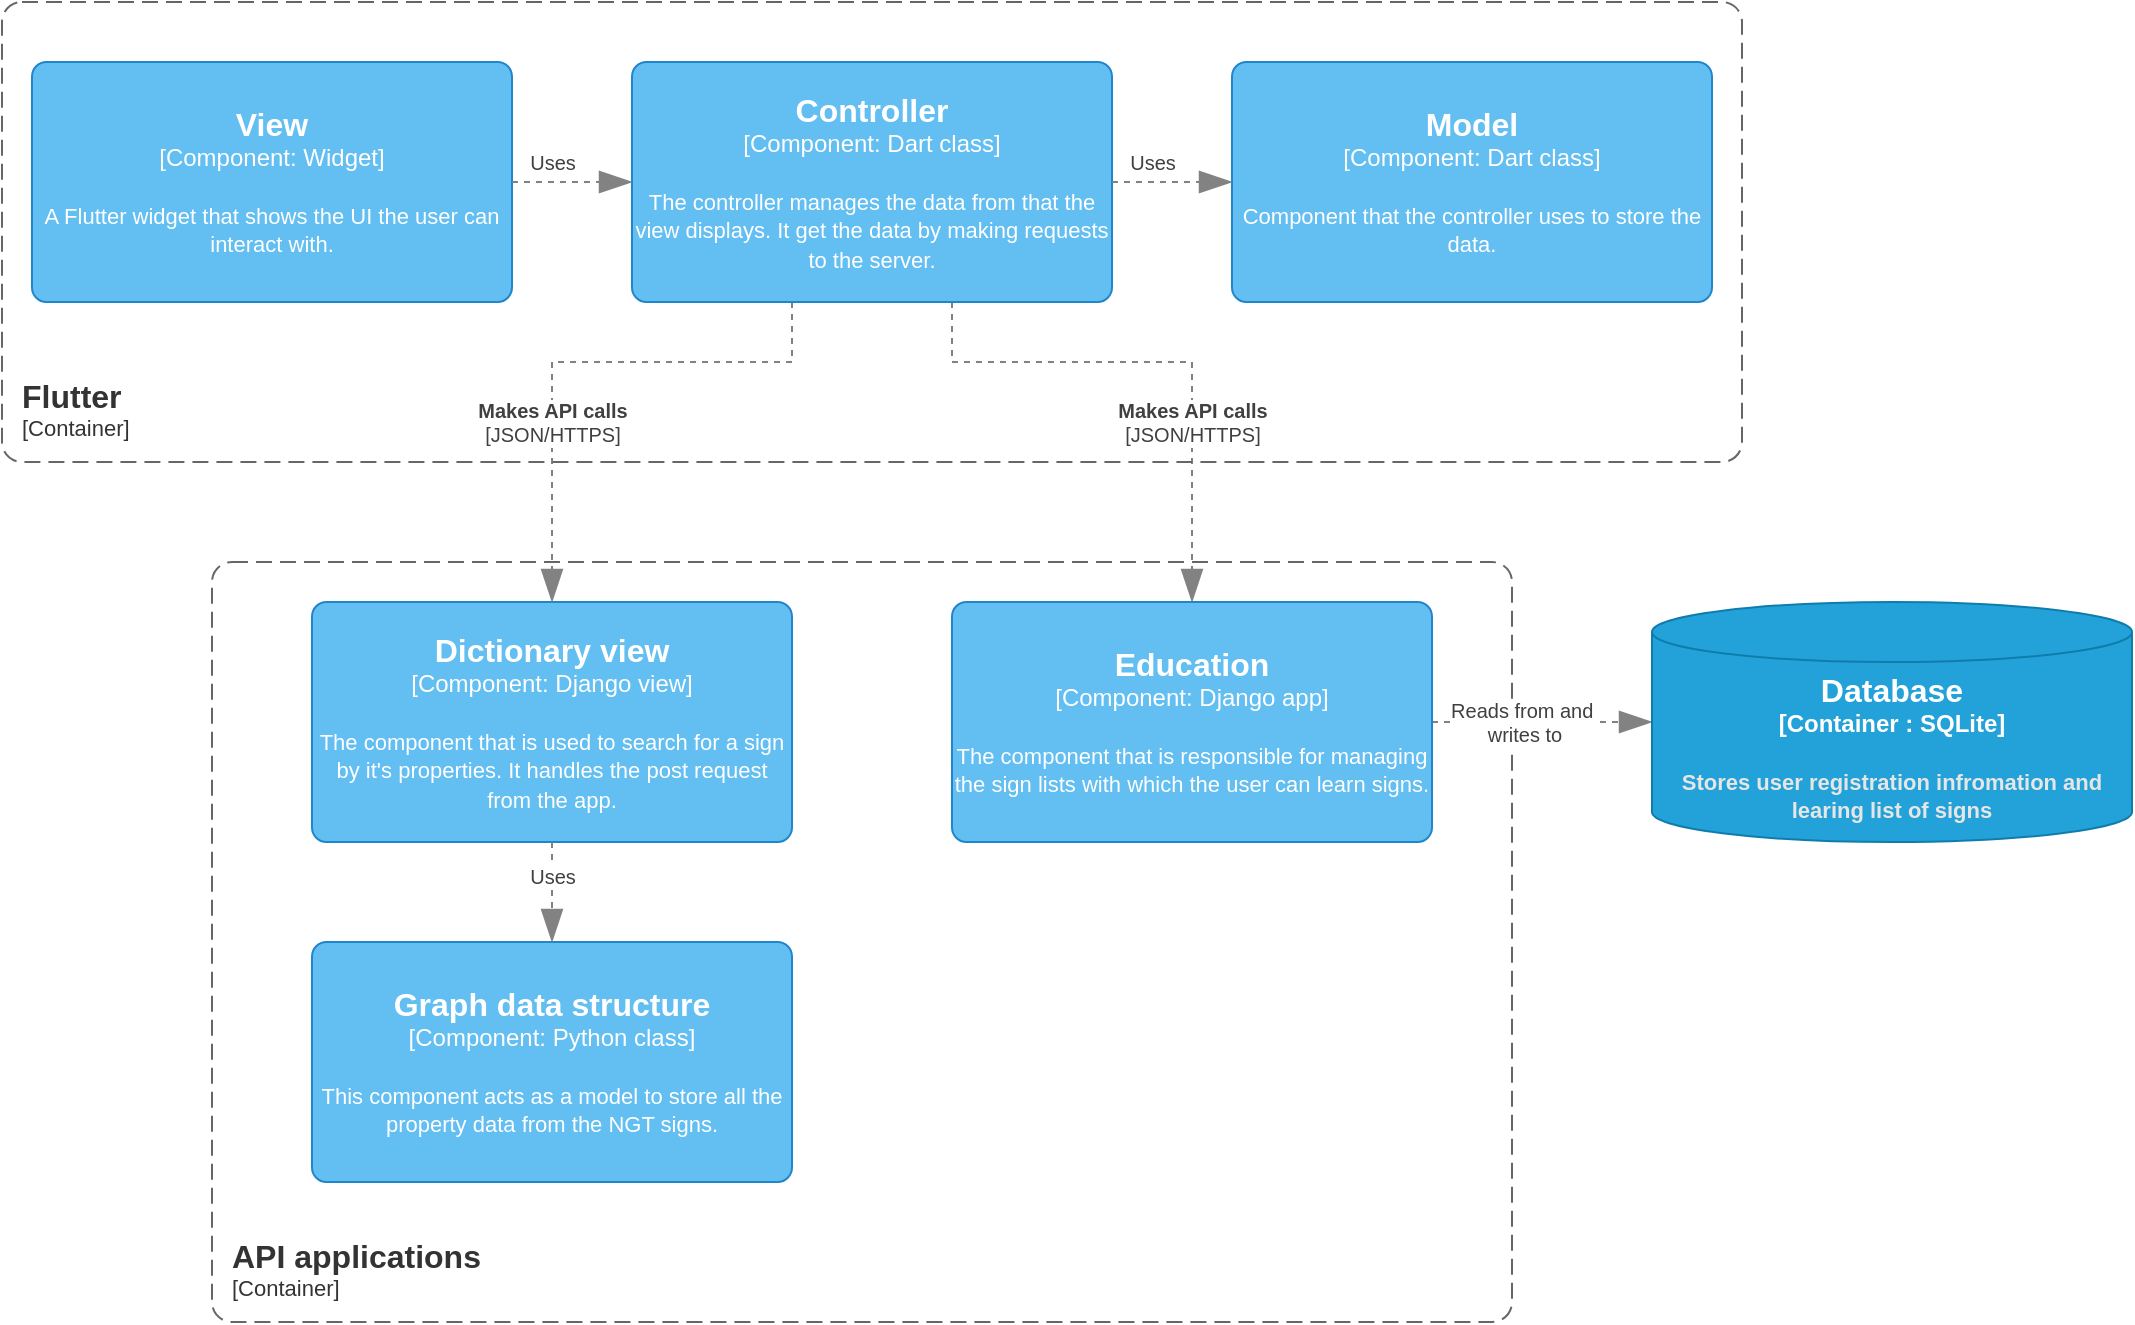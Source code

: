 <mxfile version="20.8.20" type="device"><diagram id="F1w2uBSnTNUlvH-Q6iL6" name="Page-1"><mxGraphModel dx="3585" dy="718" grid="1" gridSize="10" guides="1" tooltips="1" connect="1" arrows="1" fold="1" page="1" pageScale="2" pageWidth="850" pageHeight="1100" math="0" shadow="0"><root><mxCell id="0"/><mxCell id="1" parent="0"/><object placeholders="1" c4Name="API applications" c4Type="SystemScopeBoundary" c4Application="Container" label="&lt;font style=&quot;font-size: 16px&quot;&gt;&lt;b&gt;&lt;div style=&quot;text-align: left&quot;&gt;%c4Name%&lt;/div&gt;&lt;/b&gt;&lt;/font&gt;&lt;div style=&quot;text-align: left&quot;&gt;[%c4Application%]&lt;/div&gt;" id="5MFOUAD_vhfHQfNJPk2U-1"><mxCell style="rounded=1;fontSize=11;whiteSpace=wrap;html=1;dashed=1;arcSize=20;fillColor=none;strokeColor=#666666;fontColor=#333333;labelBackgroundColor=none;align=left;verticalAlign=bottom;labelBorderColor=none;spacingTop=0;spacing=10;dashPattern=8 4;metaEdit=1;rotatable=0;perimeter=rectanglePerimeter;noLabel=0;labelPadding=0;allowArrows=0;connectable=0;expand=0;recursiveResize=0;editable=1;pointerEvents=0;absoluteArcSize=1;points=[[0.25,0,0],[0.5,0,0],[0.75,0,0],[1,0.25,0],[1,0.5,0],[1,0.75,0],[0.75,1,0],[0.5,1,0],[0.25,1,0],[0,0.75,0],[0,0.5,0],[0,0.25,0]];" parent="1" vertex="1"><mxGeometry x="-450" y="320" width="650" height="380" as="geometry"/></mxCell></object><mxCell id="5MFOUAD_vhfHQfNJPk2U-6" value="&lt;b&gt;Makes API calls&lt;br&gt;&lt;/b&gt;[JSON/HTTPS]" style="edgeStyle=orthogonalEdgeStyle;rounded=0;orthogonalLoop=1;jettySize=auto;html=1;dashed=1;endArrow=blockThin;fontSize=10;strokeColor=#828282;fontColor=#404040;strokeWidth=1;endFill=1;endSize=14;startSize=14;" parent="1" source="wjD1Oq_c5UxtsYc6418M-6" target="wjD1Oq_c5UxtsYc6418M-1" edge="1"><mxGeometry x="0.333" relative="1" as="geometry"><mxPoint x="4.547e-13" y="200" as="sourcePoint"/><Array as="points"><mxPoint x="-80" y="220"/><mxPoint x="40" y="220"/></Array><mxPoint as="offset"/></mxGeometry></mxCell><mxCell id="5MFOUAD_vhfHQfNJPk2U-13" value="Reads from and&amp;nbsp;&lt;br&gt;writes to" style="edgeStyle=orthogonalEdgeStyle;rounded=0;orthogonalLoop=1;jettySize=auto;html=1;endArrow=blockThin;fontSize=10;strokeColor=#828282;fontColor=#404040;strokeWidth=1;endFill=1;endSize=14;startSize=14;dashed=1;" parent="1" source="wjD1Oq_c5UxtsYc6418M-1" target="5MFOUAD_vhfHQfNJPk2U-11" edge="1"><mxGeometry x="-0.167" relative="1" as="geometry"><mxPoint as="offset"/><mxPoint x="-80" y="640" as="sourcePoint"/></mxGeometry></mxCell><object placeholders="1" c4Type="Database" c4Container="Container " c4Technology="SQLite" c4Description="Stores user registration infromation and learing list of signs" label="&lt;font style=&quot;font-size: 16px&quot;&gt;&lt;b&gt;%c4Type%&lt;/font&gt;&lt;div&gt;[%c4Container%:&amp;nbsp;%c4Technology%]&lt;/div&gt;&lt;br&gt;&lt;div&gt;&lt;font style=&quot;font-size: 11px&quot;&gt;&lt;font color=&quot;#E6E6E6&quot;&gt;%c4Description%&lt;/font&gt;&lt;/div&gt;" id="5MFOUAD_vhfHQfNJPk2U-11"><mxCell style="shape=cylinder3;size=15;whiteSpace=wrap;html=1;boundedLbl=1;rounded=0;labelBackgroundColor=none;fillColor=#23A2D9;fontSize=12;fontColor=#ffffff;align=center;strokeColor=#0E7DAD;metaEdit=1;points=[[0.5,0,0],[1,0.25,0],[1,0.5,0],[1,0.75,0],[0.5,1,0],[0,0.75,0],[0,0.5,0],[0,0.25,0]];resizable=0;" parent="1" vertex="1"><mxGeometry x="270" y="340" width="240" height="120" as="geometry"/></mxCell></object><object placeholders="1" c4Name="Education" c4Type="Component" c4Technology="Django app" c4Description="The component that is responsible for managing the sign lists with which the user can learn signs." label="&lt;font style=&quot;font-size: 16px&quot;&gt;&lt;b&gt;%c4Name%&lt;/b&gt;&lt;/font&gt;&lt;div&gt;[%c4Type%: %c4Technology%]&lt;/div&gt;&lt;br&gt;&lt;div&gt;&lt;font style=&quot;font-size: 11px&quot;&gt;%c4Description%&lt;/font&gt;&lt;/div&gt;" id="wjD1Oq_c5UxtsYc6418M-1"><mxCell style="rounded=1;whiteSpace=wrap;html=1;labelBackgroundColor=none;fillColor=#63BEF2;fontColor=#ffffff;align=center;arcSize=6;strokeColor=#2086C9;metaEdit=1;resizable=0;points=[[0.25,0,0],[0.5,0,0],[0.75,0,0],[1,0.25,0],[1,0.5,0],[1,0.75,0],[0.75,1,0],[0.5,1,0],[0.25,1,0],[0,0.75,0],[0,0.5,0],[0,0.25,0]];" vertex="1" parent="1"><mxGeometry x="-80" y="340" width="240" height="120" as="geometry"/></mxCell></object><object placeholders="1" c4Name="Dictionary view" c4Type="Component" c4Technology="Django view" c4Description="The component that is used to search for a sign by it's properties. It handles the post request from the app." label="&lt;font style=&quot;font-size: 16px&quot;&gt;&lt;b&gt;%c4Name%&lt;/b&gt;&lt;/font&gt;&lt;div&gt;[%c4Type%: %c4Technology%]&lt;/div&gt;&lt;br&gt;&lt;div&gt;&lt;font style=&quot;font-size: 11px&quot;&gt;%c4Description%&lt;/font&gt;&lt;/div&gt;" id="wjD1Oq_c5UxtsYc6418M-2"><mxCell style="rounded=1;whiteSpace=wrap;html=1;labelBackgroundColor=none;fillColor=#63BEF2;fontColor=#ffffff;align=center;arcSize=6;strokeColor=#2086C9;metaEdit=1;resizable=0;points=[[0.25,0,0],[0.5,0,0],[0.75,0,0],[1,0.25,0],[1,0.5,0],[1,0.75,0],[0.75,1,0],[0.5,1,0],[0.25,1,0],[0,0.75,0],[0,0.5,0],[0,0.25,0]];" vertex="1" parent="1"><mxGeometry x="-400" y="340" width="240" height="120" as="geometry"/></mxCell></object><mxCell id="wjD1Oq_c5UxtsYc6418M-3" value="&lt;b&gt;Makes API calls&lt;br&gt;&lt;/b&gt;[JSON/HTTPS]" style="edgeStyle=orthogonalEdgeStyle;rounded=0;orthogonalLoop=1;jettySize=auto;html=1;dashed=1;endArrow=blockThin;fontSize=10;strokeColor=#828282;fontColor=#404040;strokeWidth=1;endFill=1;endSize=14;startSize=14;" edge="1" parent="1" source="wjD1Oq_c5UxtsYc6418M-6" target="wjD1Oq_c5UxtsYc6418M-2"><mxGeometry x="0.333" relative="1" as="geometry"><mxPoint x="-240" y="200" as="sourcePoint"/><mxPoint x="170" y="420" as="targetPoint"/><Array as="points"><mxPoint x="-160" y="220"/><mxPoint x="-280" y="220"/></Array><mxPoint as="offset"/></mxGeometry></mxCell><object placeholders="1" c4Name="View" c4Type="Component" c4Technology="Widget" c4Description="A Flutter widget that shows the UI the user can interact with." label="&lt;font style=&quot;font-size: 16px&quot;&gt;&lt;b&gt;%c4Name%&lt;/b&gt;&lt;/font&gt;&lt;div&gt;[%c4Type%: %c4Technology%]&lt;/div&gt;&lt;br&gt;&lt;div&gt;&lt;font style=&quot;font-size: 11px&quot;&gt;%c4Description%&lt;/font&gt;&lt;/div&gt;" id="wjD1Oq_c5UxtsYc6418M-5"><mxCell style="rounded=1;whiteSpace=wrap;html=1;labelBackgroundColor=none;fillColor=#63BEF2;fontColor=#ffffff;align=center;arcSize=6;strokeColor=#2086C9;metaEdit=1;resizable=0;points=[[0.25,0,0],[0.5,0,0],[0.75,0,0],[1,0.25,0],[1,0.5,0],[1,0.75,0],[0.75,1,0],[0.5,1,0],[0.25,1,0],[0,0.75,0],[0,0.5,0],[0,0.25,0]];" vertex="1" parent="1"><mxGeometry x="-540" y="70" width="240" height="120" as="geometry"/></mxCell></object><object placeholders="1" c4Name="Controller" c4Type="Component" c4Technology="Dart class" c4Description="The controller manages the data from that the view displays. It get the data by making requests to the server." label="&lt;font style=&quot;font-size: 16px&quot;&gt;&lt;b&gt;%c4Name%&lt;/b&gt;&lt;/font&gt;&lt;div&gt;[%c4Type%: %c4Technology%]&lt;/div&gt;&lt;br&gt;&lt;div&gt;&lt;font style=&quot;font-size: 11px&quot;&gt;%c4Description%&lt;/font&gt;&lt;/div&gt;" id="wjD1Oq_c5UxtsYc6418M-6"><mxCell style="rounded=1;whiteSpace=wrap;html=1;labelBackgroundColor=none;fillColor=#63BEF2;fontColor=#ffffff;align=center;arcSize=6;strokeColor=#2086C9;metaEdit=1;resizable=0;points=[[0.25,0,0],[0.5,0,0],[0.75,0,0],[1,0.25,0],[1,0.5,0],[1,0.75,0],[0.75,1,0],[0.5,1,0],[0.25,1,0],[0,0.75,0],[0,0.5,0],[0,0.25,0]];" vertex="1" parent="1"><mxGeometry x="-240" y="70" width="240" height="120" as="geometry"/></mxCell></object><object placeholders="1" c4Name="Model" c4Type="Component" c4Technology="Dart class" c4Description="Component that the controller uses to store the data." label="&lt;font style=&quot;font-size: 16px&quot;&gt;&lt;b&gt;%c4Name%&lt;/b&gt;&lt;/font&gt;&lt;div&gt;[%c4Type%: %c4Technology%]&lt;/div&gt;&lt;br&gt;&lt;div&gt;&lt;font style=&quot;font-size: 11px&quot;&gt;%c4Description%&lt;/font&gt;&lt;/div&gt;" id="wjD1Oq_c5UxtsYc6418M-7"><mxCell style="rounded=1;whiteSpace=wrap;html=1;labelBackgroundColor=none;fillColor=#63BEF2;fontColor=#ffffff;align=center;arcSize=6;strokeColor=#2086C9;metaEdit=1;resizable=0;points=[[0.25,0,0],[0.5,0,0],[0.75,0,0],[1,0.25,0],[1,0.5,0],[1,0.75,0],[0.75,1,0],[0.5,1,0],[0.25,1,0],[0,0.75,0],[0,0.5,0],[0,0.25,0]];" vertex="1" parent="1"><mxGeometry x="60" y="70" width="240" height="120" as="geometry"/></mxCell></object><object placeholders="1" c4Name="Flutter" c4Type="SystemScopeBoundary" c4Application="Container" label="&lt;font style=&quot;font-size: 16px&quot;&gt;&lt;b&gt;&lt;div style=&quot;text-align: left&quot;&gt;%c4Name%&lt;/div&gt;&lt;/b&gt;&lt;/font&gt;&lt;div style=&quot;text-align: left&quot;&gt;[%c4Application%]&lt;/div&gt;" id="wjD1Oq_c5UxtsYc6418M-8"><mxCell style="rounded=1;fontSize=11;whiteSpace=wrap;html=1;dashed=1;arcSize=20;fillColor=none;strokeColor=#666666;fontColor=#333333;labelBackgroundColor=none;align=left;verticalAlign=bottom;labelBorderColor=none;spacingTop=0;spacing=10;dashPattern=8 4;metaEdit=1;rotatable=0;perimeter=rectanglePerimeter;noLabel=0;labelPadding=0;allowArrows=0;connectable=0;expand=0;recursiveResize=0;editable=1;pointerEvents=0;absoluteArcSize=1;points=[[0.25,0,0],[0.5,0,0],[0.75,0,0],[1,0.25,0],[1,0.5,0],[1,0.75,0],[0.75,1,0],[0.5,1,0],[0.25,1,0],[0,0.75,0],[0,0.5,0],[0,0.25,0]];" vertex="1" parent="1"><mxGeometry x="-555" y="40" width="870" height="230" as="geometry"/></mxCell></object><mxCell id="wjD1Oq_c5UxtsYc6418M-11" value="&lt;div&gt;Uses&lt;/div&gt;" style="rounded=0;orthogonalLoop=1;jettySize=auto;html=1;dashed=1;endArrow=blockThin;fontSize=10;strokeColor=#828282;fontColor=#404040;strokeWidth=1;endFill=1;endSize=14;startSize=14;" edge="1" parent="1" source="wjD1Oq_c5UxtsYc6418M-5" target="wjD1Oq_c5UxtsYc6418M-6"><mxGeometry x="-0.333" y="10" relative="1" as="geometry"><mxPoint x="-150" y="200" as="sourcePoint"/><mxPoint x="-150" y="160" as="targetPoint"/><mxPoint as="offset"/></mxGeometry></mxCell><mxCell id="wjD1Oq_c5UxtsYc6418M-12" value="&lt;div&gt;Uses&lt;/div&gt;" style="rounded=0;orthogonalLoop=1;jettySize=auto;html=1;dashed=1;endArrow=blockThin;fontSize=10;strokeColor=#828282;fontColor=#404040;strokeWidth=1;endFill=1;endSize=14;startSize=14;exitX=1;exitY=0.5;exitDx=0;exitDy=0;exitPerimeter=0;entryX=0;entryY=0.5;entryDx=0;entryDy=0;entryPerimeter=0;" edge="1" parent="1" source="wjD1Oq_c5UxtsYc6418M-6" target="wjD1Oq_c5UxtsYc6418M-7"><mxGeometry x="-0.333" y="10" relative="1" as="geometry"><mxPoint x="-290" y="140" as="sourcePoint"/><mxPoint x="-230" y="140" as="targetPoint"/><mxPoint as="offset"/></mxGeometry></mxCell><object placeholders="1" c4Name="Graph data structure" c4Type="Component" c4Technology="Python class" c4Description="This component acts as a model to store all the property data from the NGT signs." label="&lt;font style=&quot;font-size: 16px&quot;&gt;&lt;b&gt;%c4Name%&lt;/b&gt;&lt;/font&gt;&lt;div&gt;[%c4Type%: %c4Technology%]&lt;/div&gt;&lt;br&gt;&lt;div&gt;&lt;font style=&quot;font-size: 11px&quot;&gt;%c4Description%&lt;/font&gt;&lt;/div&gt;" id="wjD1Oq_c5UxtsYc6418M-13"><mxCell style="rounded=1;whiteSpace=wrap;html=1;labelBackgroundColor=none;fillColor=#63BEF2;fontColor=#ffffff;align=center;arcSize=6;strokeColor=#2086C9;metaEdit=1;resizable=0;points=[[0.25,0,0],[0.5,0,0],[0.75,0,0],[1,0.25,0],[1,0.5,0],[1,0.75,0],[0.75,1,0],[0.5,1,0],[0.25,1,0],[0,0.75,0],[0,0.5,0],[0,0.25,0]];" vertex="1" parent="1"><mxGeometry x="-400" y="510" width="240" height="120" as="geometry"/></mxCell></object><mxCell id="wjD1Oq_c5UxtsYc6418M-14" value="&lt;div&gt;Uses&lt;/div&gt;" style="rounded=0;orthogonalLoop=1;jettySize=auto;html=1;dashed=1;endArrow=blockThin;fontSize=10;strokeColor=#828282;fontColor=#404040;strokeWidth=1;endFill=1;endSize=14;startSize=14;exitX=0.5;exitY=1;exitDx=0;exitDy=0;exitPerimeter=0;entryX=0.5;entryY=0;entryDx=0;entryDy=0;entryPerimeter=0;" edge="1" parent="1" source="wjD1Oq_c5UxtsYc6418M-2" target="wjD1Oq_c5UxtsYc6418M-13"><mxGeometry x="-0.333" relative="1" as="geometry"><mxPoint x="-155" y="480" as="sourcePoint"/><mxPoint x="-95" y="480" as="targetPoint"/><mxPoint as="offset"/></mxGeometry></mxCell></root></mxGraphModel></diagram></mxfile>